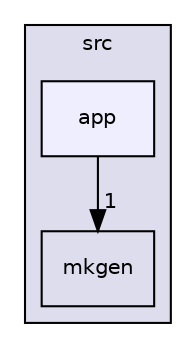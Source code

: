 digraph "src/app" {
  compound=true
  node [ fontsize="10", fontname="Helvetica"];
  edge [ labelfontsize="10", labelfontname="Helvetica"];
  subgraph clusterdir_68267d1309a1af8e8297ef4c3efbcdba {
    graph [ bgcolor="#ddddee", pencolor="black", label="src" fontname="Helvetica", fontsize="10", URL="dir_68267d1309a1af8e8297ef4c3efbcdba.html"]
  dir_4c02996fcb042dba6b178734744f3448 [shape=box label="mkgen" URL="dir_4c02996fcb042dba6b178734744f3448.html"];
  dir_5194e5fea318fda12687127c23f8aba1 [shape=box, label="app", style="filled", fillcolor="#eeeeff", pencolor="black", URL="dir_5194e5fea318fda12687127c23f8aba1.html"];
  }
  dir_5194e5fea318fda12687127c23f8aba1->dir_4c02996fcb042dba6b178734744f3448 [headlabel="1", labeldistance=1.5 headhref="dir_000001_000003.html"];
}
